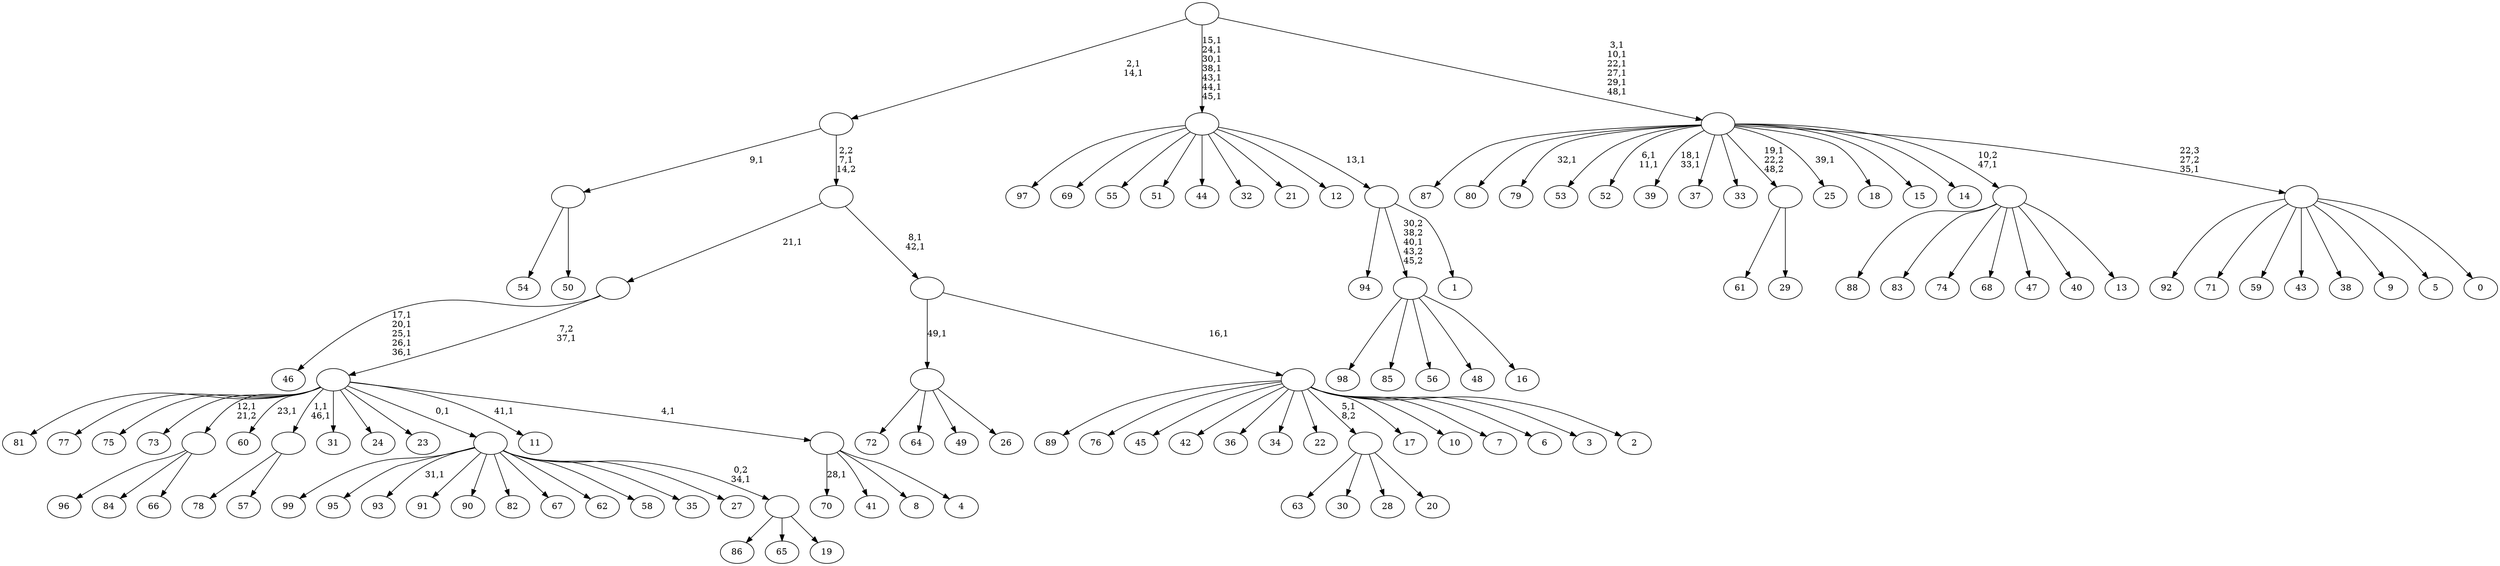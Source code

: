digraph T {
	150 [label="99"]
	149 [label="98"]
	148 [label="97"]
	147 [label="96"]
	146 [label="95"]
	145 [label="94"]
	144 [label="93"]
	142 [label="92"]
	141 [label="91"]
	140 [label="90"]
	139 [label="89"]
	138 [label="88"]
	137 [label="87"]
	136 [label="86"]
	135 [label="85"]
	134 [label="84"]
	133 [label="83"]
	132 [label="82"]
	131 [label="81"]
	130 [label="80"]
	129 [label="79"]
	127 [label="78"]
	126 [label="77"]
	125 [label="76"]
	124 [label="75"]
	123 [label="74"]
	122 [label="73"]
	121 [label="72"]
	120 [label="71"]
	119 [label="70"]
	117 [label="69"]
	116 [label="68"]
	115 [label="67"]
	114 [label="66"]
	113 [label=""]
	112 [label="65"]
	111 [label="64"]
	110 [label="63"]
	109 [label="62"]
	108 [label="61"]
	107 [label="60"]
	105 [label="59"]
	104 [label="58"]
	103 [label="57"]
	102 [label=""]
	100 [label="56"]
	99 [label="55"]
	98 [label="54"]
	97 [label="53"]
	96 [label="52"]
	93 [label="51"]
	92 [label="50"]
	91 [label=""]
	90 [label="49"]
	89 [label="48"]
	88 [label="47"]
	87 [label="46"]
	81 [label="45"]
	80 [label="44"]
	79 [label="43"]
	78 [label="42"]
	77 [label="41"]
	76 [label="40"]
	75 [label="39"]
	72 [label="38"]
	71 [label="37"]
	70 [label="36"]
	69 [label="35"]
	68 [label="34"]
	67 [label="33"]
	66 [label="32"]
	65 [label="31"]
	64 [label="30"]
	63 [label="29"]
	62 [label=""]
	61 [label="28"]
	60 [label="27"]
	59 [label="26"]
	58 [label=""]
	57 [label="25"]
	55 [label="24"]
	54 [label="23"]
	53 [label="22"]
	52 [label="21"]
	51 [label="20"]
	50 [label=""]
	49 [label="19"]
	48 [label=""]
	47 [label=""]
	46 [label="18"]
	45 [label="17"]
	44 [label="16"]
	43 [label=""]
	42 [label="15"]
	41 [label="14"]
	40 [label="13"]
	39 [label=""]
	38 [label="12"]
	37 [label="11"]
	35 [label="10"]
	34 [label="9"]
	33 [label="8"]
	32 [label="7"]
	31 [label="6"]
	30 [label="5"]
	29 [label="4"]
	28 [label=""]
	27 [label=""]
	26 [label=""]
	25 [label="3"]
	24 [label="2"]
	23 [label=""]
	22 [label=""]
	20 [label=""]
	19 [label=""]
	17 [label="1"]
	16 [label=""]
	15 [label=""]
	8 [label="0"]
	7 [label=""]
	6 [label=""]
	0 [label=""]
	113 -> 147 [label=""]
	113 -> 134 [label=""]
	113 -> 114 [label=""]
	102 -> 127 [label=""]
	102 -> 103 [label=""]
	91 -> 98 [label=""]
	91 -> 92 [label=""]
	62 -> 108 [label=""]
	62 -> 63 [label=""]
	58 -> 121 [label=""]
	58 -> 111 [label=""]
	58 -> 90 [label=""]
	58 -> 59 [label=""]
	50 -> 110 [label=""]
	50 -> 64 [label=""]
	50 -> 61 [label=""]
	50 -> 51 [label=""]
	48 -> 136 [label=""]
	48 -> 112 [label=""]
	48 -> 49 [label=""]
	47 -> 144 [label="31,1"]
	47 -> 150 [label=""]
	47 -> 146 [label=""]
	47 -> 141 [label=""]
	47 -> 140 [label=""]
	47 -> 132 [label=""]
	47 -> 115 [label=""]
	47 -> 109 [label=""]
	47 -> 104 [label=""]
	47 -> 69 [label=""]
	47 -> 60 [label=""]
	47 -> 48 [label="0,2\n34,1"]
	43 -> 149 [label=""]
	43 -> 135 [label=""]
	43 -> 100 [label=""]
	43 -> 89 [label=""]
	43 -> 44 [label=""]
	39 -> 138 [label=""]
	39 -> 133 [label=""]
	39 -> 123 [label=""]
	39 -> 116 [label=""]
	39 -> 88 [label=""]
	39 -> 76 [label=""]
	39 -> 40 [label=""]
	28 -> 119 [label="28,1"]
	28 -> 77 [label=""]
	28 -> 33 [label=""]
	28 -> 29 [label=""]
	27 -> 37 [label="41,1"]
	27 -> 102 [label="1,1\n46,1"]
	27 -> 107 [label="23,1"]
	27 -> 131 [label=""]
	27 -> 126 [label=""]
	27 -> 124 [label=""]
	27 -> 122 [label=""]
	27 -> 113 [label="12,1\n21,2"]
	27 -> 65 [label=""]
	27 -> 55 [label=""]
	27 -> 54 [label=""]
	27 -> 47 [label="0,1"]
	27 -> 28 [label="4,1"]
	26 -> 87 [label="17,1\n20,1\n25,1\n26,1\n36,1"]
	26 -> 27 [label="7,2\n37,1"]
	23 -> 139 [label=""]
	23 -> 125 [label=""]
	23 -> 81 [label=""]
	23 -> 78 [label=""]
	23 -> 70 [label=""]
	23 -> 68 [label=""]
	23 -> 53 [label=""]
	23 -> 50 [label="5,1\n8,2"]
	23 -> 45 [label=""]
	23 -> 35 [label=""]
	23 -> 32 [label=""]
	23 -> 31 [label=""]
	23 -> 25 [label=""]
	23 -> 24 [label=""]
	22 -> 58 [label="49,1"]
	22 -> 23 [label="16,1"]
	20 -> 22 [label="8,1\n42,1"]
	20 -> 26 [label="21,1"]
	19 -> 91 [label="9,1"]
	19 -> 20 [label="2,2\n7,1\n14,2"]
	16 -> 145 [label=""]
	16 -> 43 [label="30,2\n38,2\n40,1\n43,2\n45,2"]
	16 -> 17 [label=""]
	15 -> 148 [label=""]
	15 -> 117 [label=""]
	15 -> 99 [label=""]
	15 -> 93 [label=""]
	15 -> 80 [label=""]
	15 -> 66 [label=""]
	15 -> 52 [label=""]
	15 -> 38 [label=""]
	15 -> 16 [label="13,1"]
	7 -> 142 [label=""]
	7 -> 120 [label=""]
	7 -> 105 [label=""]
	7 -> 79 [label=""]
	7 -> 72 [label=""]
	7 -> 34 [label=""]
	7 -> 30 [label=""]
	7 -> 8 [label=""]
	6 -> 57 [label="39,1"]
	6 -> 75 [label="18,1\n33,1"]
	6 -> 96 [label="6,1\n11,1"]
	6 -> 129 [label="32,1"]
	6 -> 137 [label=""]
	6 -> 130 [label=""]
	6 -> 97 [label=""]
	6 -> 71 [label=""]
	6 -> 67 [label=""]
	6 -> 62 [label="19,1\n22,2\n48,2"]
	6 -> 46 [label=""]
	6 -> 42 [label=""]
	6 -> 41 [label=""]
	6 -> 39 [label="10,2\n47,1"]
	6 -> 7 [label="22,3\n27,2\n35,1"]
	0 -> 6 [label="3,1\n10,1\n22,1\n27,1\n29,1\n48,1"]
	0 -> 15 [label="15,1\n24,1\n30,1\n38,1\n43,1\n44,1\n45,1"]
	0 -> 19 [label="2,1\n14,1"]
}
